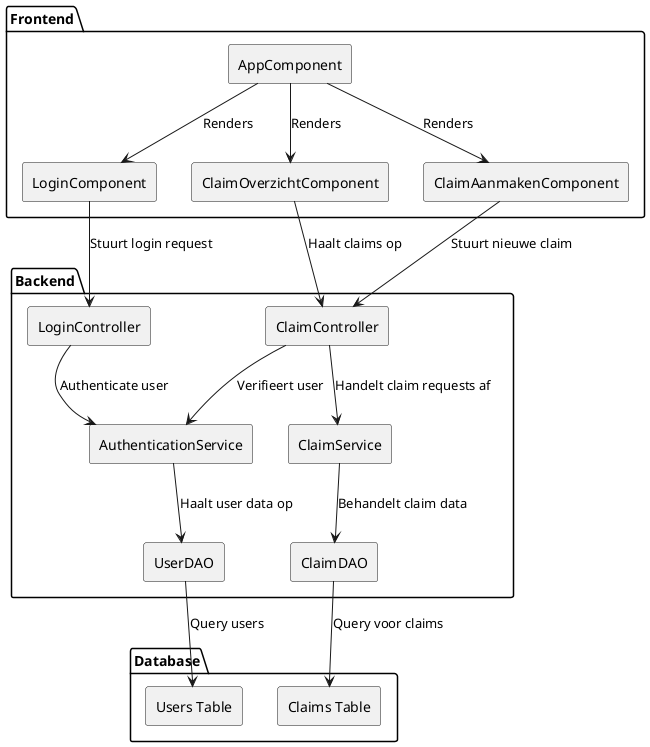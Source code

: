 @startuml

skinparam componentStyle rectangle

' Frontend Components
package "Frontend" {
    [AppComponent]
    [LoginComponent]
    [ClaimOverzichtComponent]
    [ClaimAanmakenComponent]
}

' Backend Components
package "Backend" {
    [ClaimController]
    [LoginController]
    [ClaimService]
    [AuthenticationService]
    [ClaimDAO]
    [UserDAO]
}

' Database
package "Database" {
    [Claims Table]
    [Users Table]
}

' Relationships
[AppComponent] --> [LoginComponent] : "Renders"
[AppComponent] --> [ClaimOverzichtComponent] : "Renders"
[AppComponent] --> [ClaimAanmakenComponent] : "Renders"

[LoginComponent] --> [LoginController] : "Stuurt login request"
[ClaimOverzichtComponent] --> [ClaimController] : "Haalt claims op"
[ClaimAanmakenComponent] --> [ClaimController] : "Stuurt nieuwe claim"

[LoginController] --> [AuthenticationService] : "Authenticate user"
[AuthenticationService] --> [UserDAO] : "Haalt user data op"
[UserDAO] --> [Users Table] : "Query users"

[ClaimController] --> [AuthenticationService] : "Verifieert user"
[ClaimController] --> [ClaimService] : "Handelt claim requests af"
[ClaimService] --> [ClaimDAO] : "Behandelt claim data"
[ClaimDAO] --> [Claims Table] : "Query voor claims"

@enduml
